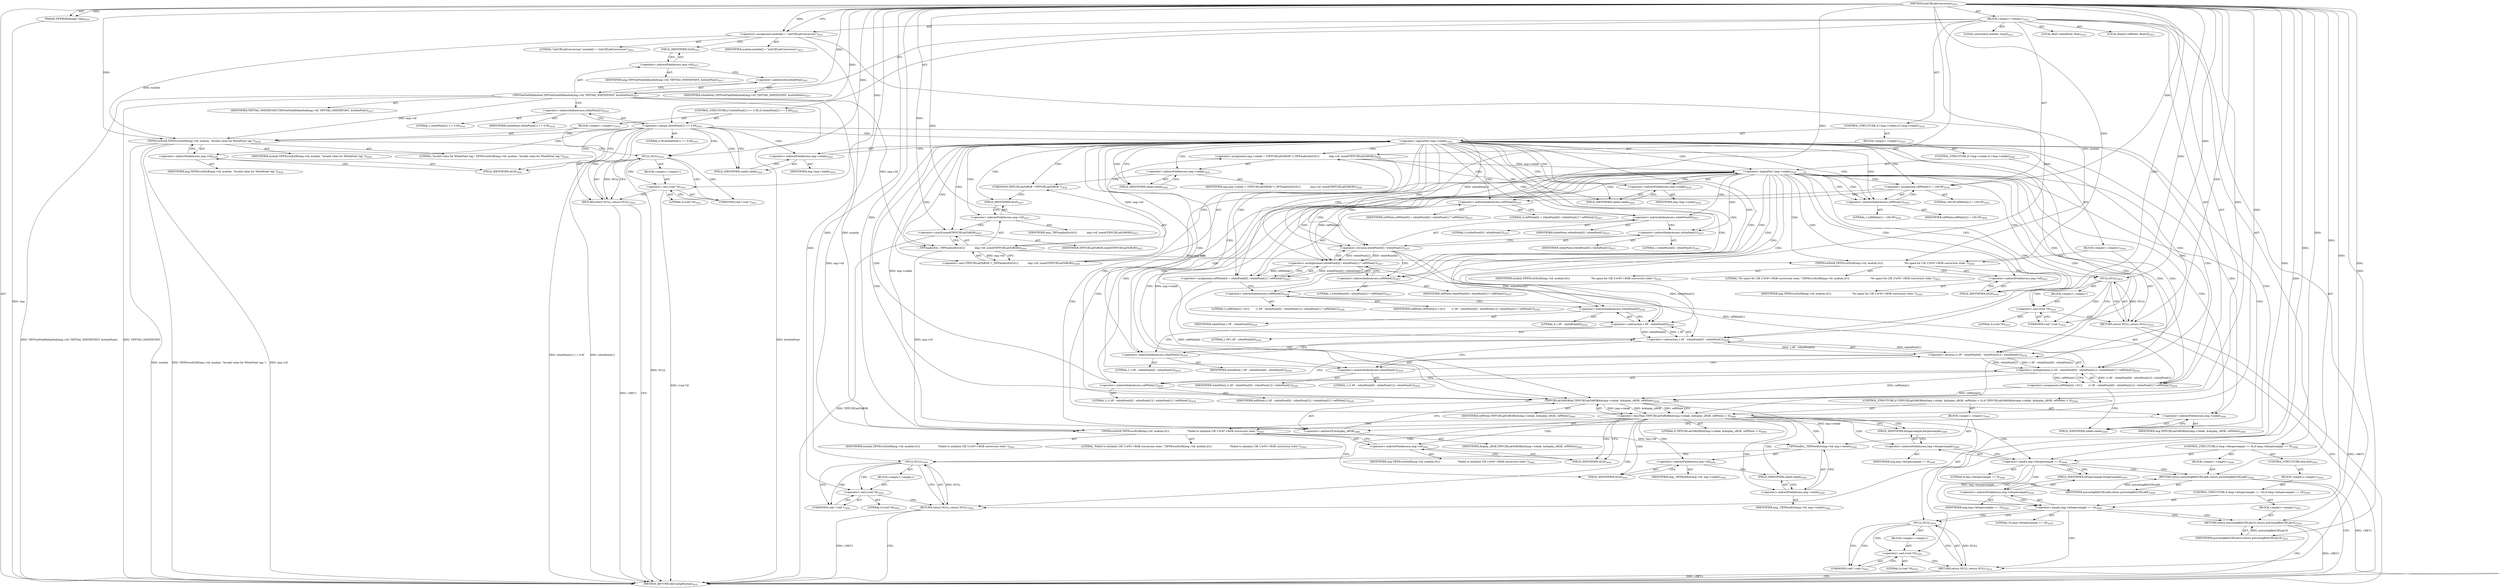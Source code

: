 digraph "initCIELabConversion" {  
"60185" [label = <(METHOD,initCIELabConversion)<SUB>2610</SUB>> ]
"60186" [label = <(PARAM,TIFFRGBAImage *img)<SUB>2610</SUB>> ]
"60187" [label = <(BLOCK,&lt;empty&gt;,&lt;empty&gt;)<SUB>2611</SUB>> ]
"60188" [label = <(LOCAL,constchar[] module: char[])<SUB>2612</SUB>> ]
"60189" [label = <(&lt;operator&gt;.assignment,module[] = &quot;initCIELabConversion&quot;)<SUB>2612</SUB>> ]
"60190" [label = <(IDENTIFIER,module,module[] = &quot;initCIELabConversion&quot;)<SUB>2612</SUB>> ]
"60191" [label = <(LITERAL,&quot;initCIELabConversion&quot;,module[] = &quot;initCIELabConversion&quot;)<SUB>2612</SUB>> ]
"60192" [label = <(LOCAL,float* whitePoint: float)<SUB>2614</SUB>> ]
"60193" [label = <(LOCAL,float[3] refWhite: float[3])<SUB>2615</SUB>> ]
"60194" [label = <(TIFFGetFieldDefaulted,TIFFGetFieldDefaulted(img-&gt;tif, TIFFTAG_WHITEPOINT, &amp;whitePoint))<SUB>2617</SUB>> ]
"60195" [label = <(&lt;operator&gt;.indirectFieldAccess,img-&gt;tif)<SUB>2617</SUB>> ]
"60196" [label = <(IDENTIFIER,img,TIFFGetFieldDefaulted(img-&gt;tif, TIFFTAG_WHITEPOINT, &amp;whitePoint))<SUB>2617</SUB>> ]
"60197" [label = <(FIELD_IDENTIFIER,tif,tif)<SUB>2617</SUB>> ]
"60198" [label = <(IDENTIFIER,TIFFTAG_WHITEPOINT,TIFFGetFieldDefaulted(img-&gt;tif, TIFFTAG_WHITEPOINT, &amp;whitePoint))<SUB>2617</SUB>> ]
"60199" [label = <(&lt;operator&gt;.addressOf,&amp;whitePoint)<SUB>2617</SUB>> ]
"60200" [label = <(IDENTIFIER,whitePoint,TIFFGetFieldDefaulted(img-&gt;tif, TIFFTAG_WHITEPOINT, &amp;whitePoint))<SUB>2617</SUB>> ]
"60201" [label = <(CONTROL_STRUCTURE,if (whitePoint[1] == 0.0f),if (whitePoint[1] == 0.0f))<SUB>2618</SUB>> ]
"60202" [label = <(&lt;operator&gt;.equals,whitePoint[1] == 0.0f)<SUB>2618</SUB>> ]
"60203" [label = <(&lt;operator&gt;.indirectIndexAccess,whitePoint[1])<SUB>2618</SUB>> ]
"60204" [label = <(IDENTIFIER,whitePoint,whitePoint[1] == 0.0f)<SUB>2618</SUB>> ]
"60205" [label = <(LITERAL,1,whitePoint[1] == 0.0f)<SUB>2618</SUB>> ]
"60206" [label = <(LITERAL,0.0f,whitePoint[1] == 0.0f)<SUB>2618</SUB>> ]
"60207" [label = <(BLOCK,&lt;empty&gt;,&lt;empty&gt;)<SUB>2619</SUB>> ]
"60208" [label = <(TIFFErrorExtR,TIFFErrorExtR(img-&gt;tif, module, &quot;Invalid value for WhitePoint tag.&quot;))<SUB>2620</SUB>> ]
"60209" [label = <(&lt;operator&gt;.indirectFieldAccess,img-&gt;tif)<SUB>2620</SUB>> ]
"60210" [label = <(IDENTIFIER,img,TIFFErrorExtR(img-&gt;tif, module, &quot;Invalid value for WhitePoint tag.&quot;))<SUB>2620</SUB>> ]
"60211" [label = <(FIELD_IDENTIFIER,tif,tif)<SUB>2620</SUB>> ]
"60212" [label = <(IDENTIFIER,module,TIFFErrorExtR(img-&gt;tif, module, &quot;Invalid value for WhitePoint tag.&quot;))<SUB>2620</SUB>> ]
"60213" [label = <(LITERAL,&quot;Invalid value for WhitePoint tag.&quot;,TIFFErrorExtR(img-&gt;tif, module, &quot;Invalid value for WhitePoint tag.&quot;))<SUB>2620</SUB>> ]
"60214" [label = <(RETURN,return NULL;,return NULL;)<SUB>2621</SUB>> ]
"60215" [label = <(NULL,NULL)<SUB>2621</SUB>> ]
"60216" [label = <(BLOCK,&lt;empty&gt;,&lt;empty&gt;)> ]
"60217" [label = <(&lt;operator&gt;.cast,(void *)0)<SUB>2621</SUB>> ]
"60218" [label = <(UNKNOWN,void *,void *)<SUB>2621</SUB>> ]
"60219" [label = <(LITERAL,0,(void *)0)<SUB>2621</SUB>> ]
"60220" [label = <(CONTROL_STRUCTURE,if (!img-&gt;cielab),if (!img-&gt;cielab))<SUB>2624</SUB>> ]
"60221" [label = <(&lt;operator&gt;.logicalNot,!img-&gt;cielab)<SUB>2624</SUB>> ]
"60222" [label = <(&lt;operator&gt;.indirectFieldAccess,img-&gt;cielab)<SUB>2624</SUB>> ]
"60223" [label = <(IDENTIFIER,img,!img-&gt;cielab)<SUB>2624</SUB>> ]
"60224" [label = <(FIELD_IDENTIFIER,cielab,cielab)<SUB>2624</SUB>> ]
"60225" [label = <(BLOCK,&lt;empty&gt;,&lt;empty&gt;)<SUB>2625</SUB>> ]
"60226" [label = <(&lt;operator&gt;.assignment,img-&gt;cielab = (TIFFCIELabToRGB *)_TIFFmallocExt(\012            img-&gt;tif, sizeof(TIFFCIELabToRGB)))<SUB>2626</SUB>> ]
"60227" [label = <(&lt;operator&gt;.indirectFieldAccess,img-&gt;cielab)<SUB>2626</SUB>> ]
"60228" [label = <(IDENTIFIER,img,img-&gt;cielab = (TIFFCIELabToRGB *)_TIFFmallocExt(\012            img-&gt;tif, sizeof(TIFFCIELabToRGB)))<SUB>2626</SUB>> ]
"60229" [label = <(FIELD_IDENTIFIER,cielab,cielab)<SUB>2626</SUB>> ]
"60230" [label = <(&lt;operator&gt;.cast,(TIFFCIELabToRGB *)_TIFFmallocExt(\012            img-&gt;tif, sizeof(TIFFCIELabToRGB)))<SUB>2626</SUB>> ]
"60231" [label = <(UNKNOWN,TIFFCIELabToRGB *,TIFFCIELabToRGB *)<SUB>2626</SUB>> ]
"60232" [label = <(_TIFFmallocExt,_TIFFmallocExt(\012            img-&gt;tif, sizeof(TIFFCIELabToRGB)))<SUB>2626</SUB>> ]
"60233" [label = <(&lt;operator&gt;.indirectFieldAccess,img-&gt;tif)<SUB>2627</SUB>> ]
"60234" [label = <(IDENTIFIER,img,_TIFFmallocExt(\012            img-&gt;tif, sizeof(TIFFCIELabToRGB)))<SUB>2627</SUB>> ]
"60235" [label = <(FIELD_IDENTIFIER,tif,tif)<SUB>2627</SUB>> ]
"60236" [label = <(&lt;operator&gt;.sizeOf,sizeof(TIFFCIELabToRGB))<SUB>2627</SUB>> ]
"60237" [label = <(IDENTIFIER,TIFFCIELabToRGB,sizeof(TIFFCIELabToRGB))<SUB>2627</SUB>> ]
"60238" [label = <(CONTROL_STRUCTURE,if (!img-&gt;cielab),if (!img-&gt;cielab))<SUB>2628</SUB>> ]
"60239" [label = <(&lt;operator&gt;.logicalNot,!img-&gt;cielab)<SUB>2628</SUB>> ]
"60240" [label = <(&lt;operator&gt;.indirectFieldAccess,img-&gt;cielab)<SUB>2628</SUB>> ]
"60241" [label = <(IDENTIFIER,img,!img-&gt;cielab)<SUB>2628</SUB>> ]
"60242" [label = <(FIELD_IDENTIFIER,cielab,cielab)<SUB>2628</SUB>> ]
"60243" [label = <(BLOCK,&lt;empty&gt;,&lt;empty&gt;)<SUB>2629</SUB>> ]
"60244" [label = <(TIFFErrorExtR,TIFFErrorExtR(img-&gt;tif, module,\012                          &quot;No space for CIE L*a*b*-&gt;RGB conversion state.&quot;))<SUB>2630</SUB>> ]
"60245" [label = <(&lt;operator&gt;.indirectFieldAccess,img-&gt;tif)<SUB>2630</SUB>> ]
"60246" [label = <(IDENTIFIER,img,TIFFErrorExtR(img-&gt;tif, module,\012                          &quot;No space for CIE L*a*b*-&gt;RGB conversion state.&quot;))<SUB>2630</SUB>> ]
"60247" [label = <(FIELD_IDENTIFIER,tif,tif)<SUB>2630</SUB>> ]
"60248" [label = <(IDENTIFIER,module,TIFFErrorExtR(img-&gt;tif, module,\012                          &quot;No space for CIE L*a*b*-&gt;RGB conversion state.&quot;))<SUB>2630</SUB>> ]
"60249" [label = <(LITERAL,&quot;No space for CIE L*a*b*-&gt;RGB conversion state.&quot;,TIFFErrorExtR(img-&gt;tif, module,\012                          &quot;No space for CIE L*a*b*-&gt;RGB conversion state.&quot;))<SUB>2631</SUB>> ]
"60250" [label = <(RETURN,return NULL;,return NULL;)<SUB>2632</SUB>> ]
"60251" [label = <(NULL,NULL)<SUB>2632</SUB>> ]
"60252" [label = <(BLOCK,&lt;empty&gt;,&lt;empty&gt;)> ]
"60253" [label = <(&lt;operator&gt;.cast,(void *)0)<SUB>2632</SUB>> ]
"60254" [label = <(UNKNOWN,void *,void *)<SUB>2632</SUB>> ]
"60255" [label = <(LITERAL,0,(void *)0)<SUB>2632</SUB>> ]
"60256" [label = <(&lt;operator&gt;.assignment,refWhite[1] = 100.0F)<SUB>2636</SUB>> ]
"60257" [label = <(&lt;operator&gt;.indirectIndexAccess,refWhite[1])<SUB>2636</SUB>> ]
"60258" [label = <(IDENTIFIER,refWhite,refWhite[1] = 100.0F)<SUB>2636</SUB>> ]
"60259" [label = <(LITERAL,1,refWhite[1] = 100.0F)<SUB>2636</SUB>> ]
"60260" [label = <(LITERAL,100.0F,refWhite[1] = 100.0F)<SUB>2636</SUB>> ]
"60261" [label = <(&lt;operator&gt;.assignment,refWhite[0] = whitePoint[0] / whitePoint[1] * refWhite[1])<SUB>2637</SUB>> ]
"60262" [label = <(&lt;operator&gt;.indirectIndexAccess,refWhite[0])<SUB>2637</SUB>> ]
"60263" [label = <(IDENTIFIER,refWhite,refWhite[0] = whitePoint[0] / whitePoint[1] * refWhite[1])<SUB>2637</SUB>> ]
"60264" [label = <(LITERAL,0,refWhite[0] = whitePoint[0] / whitePoint[1] * refWhite[1])<SUB>2637</SUB>> ]
"60265" [label = <(&lt;operator&gt;.multiplication,whitePoint[0] / whitePoint[1] * refWhite[1])<SUB>2637</SUB>> ]
"60266" [label = <(&lt;operator&gt;.division,whitePoint[0] / whitePoint[1])<SUB>2637</SUB>> ]
"60267" [label = <(&lt;operator&gt;.indirectIndexAccess,whitePoint[0])<SUB>2637</SUB>> ]
"60268" [label = <(IDENTIFIER,whitePoint,whitePoint[0] / whitePoint[1])<SUB>2637</SUB>> ]
"60269" [label = <(LITERAL,0,whitePoint[0] / whitePoint[1])<SUB>2637</SUB>> ]
"60270" [label = <(&lt;operator&gt;.indirectIndexAccess,whitePoint[1])<SUB>2637</SUB>> ]
"60271" [label = <(IDENTIFIER,whitePoint,whitePoint[0] / whitePoint[1])<SUB>2637</SUB>> ]
"60272" [label = <(LITERAL,1,whitePoint[0] / whitePoint[1])<SUB>2637</SUB>> ]
"60273" [label = <(&lt;operator&gt;.indirectIndexAccess,refWhite[1])<SUB>2637</SUB>> ]
"60274" [label = <(IDENTIFIER,refWhite,whitePoint[0] / whitePoint[1] * refWhite[1])<SUB>2637</SUB>> ]
"60275" [label = <(LITERAL,1,whitePoint[0] / whitePoint[1] * refWhite[1])<SUB>2637</SUB>> ]
"60276" [label = <(&lt;operator&gt;.assignment,refWhite[2] =\012        (1.0F - whitePoint[0] - whitePoint[1]) / whitePoint[1] * refWhite[1])<SUB>2638</SUB>> ]
"60277" [label = <(&lt;operator&gt;.indirectIndexAccess,refWhite[2])<SUB>2638</SUB>> ]
"60278" [label = <(IDENTIFIER,refWhite,refWhite[2] =\012        (1.0F - whitePoint[0] - whitePoint[1]) / whitePoint[1] * refWhite[1])<SUB>2638</SUB>> ]
"60279" [label = <(LITERAL,2,refWhite[2] =\012        (1.0F - whitePoint[0] - whitePoint[1]) / whitePoint[1] * refWhite[1])<SUB>2638</SUB>> ]
"60280" [label = <(&lt;operator&gt;.multiplication,(1.0F - whitePoint[0] - whitePoint[1]) / whitePoint[1] * refWhite[1])<SUB>2639</SUB>> ]
"60281" [label = <(&lt;operator&gt;.division,(1.0F - whitePoint[0] - whitePoint[1]) / whitePoint[1])<SUB>2639</SUB>> ]
"60282" [label = <(&lt;operator&gt;.subtraction,1.0F - whitePoint[0] - whitePoint[1])<SUB>2639</SUB>> ]
"60283" [label = <(&lt;operator&gt;.subtraction,1.0F - whitePoint[0])<SUB>2639</SUB>> ]
"60284" [label = <(LITERAL,1.0F,1.0F - whitePoint[0])<SUB>2639</SUB>> ]
"60285" [label = <(&lt;operator&gt;.indirectIndexAccess,whitePoint[0])<SUB>2639</SUB>> ]
"60286" [label = <(IDENTIFIER,whitePoint,1.0F - whitePoint[0])<SUB>2639</SUB>> ]
"60287" [label = <(LITERAL,0,1.0F - whitePoint[0])<SUB>2639</SUB>> ]
"60288" [label = <(&lt;operator&gt;.indirectIndexAccess,whitePoint[1])<SUB>2639</SUB>> ]
"60289" [label = <(IDENTIFIER,whitePoint,1.0F - whitePoint[0] - whitePoint[1])<SUB>2639</SUB>> ]
"60290" [label = <(LITERAL,1,1.0F - whitePoint[0] - whitePoint[1])<SUB>2639</SUB>> ]
"60291" [label = <(&lt;operator&gt;.indirectIndexAccess,whitePoint[1])<SUB>2639</SUB>> ]
"60292" [label = <(IDENTIFIER,whitePoint,(1.0F - whitePoint[0] - whitePoint[1]) / whitePoint[1])<SUB>2639</SUB>> ]
"60293" [label = <(LITERAL,1,(1.0F - whitePoint[0] - whitePoint[1]) / whitePoint[1])<SUB>2639</SUB>> ]
"60294" [label = <(&lt;operator&gt;.indirectIndexAccess,refWhite[1])<SUB>2639</SUB>> ]
"60295" [label = <(IDENTIFIER,refWhite,(1.0F - whitePoint[0] - whitePoint[1]) / whitePoint[1] * refWhite[1])<SUB>2639</SUB>> ]
"60296" [label = <(LITERAL,1,(1.0F - whitePoint[0] - whitePoint[1]) / whitePoint[1] * refWhite[1])<SUB>2639</SUB>> ]
"60297" [label = <(CONTROL_STRUCTURE,if (TIFFCIELabToRGBInit(img-&gt;cielab, &amp;display_sRGB, refWhite) &lt; 0),if (TIFFCIELabToRGBInit(img-&gt;cielab, &amp;display_sRGB, refWhite) &lt; 0))<SUB>2640</SUB>> ]
"60298" [label = <(&lt;operator&gt;.lessThan,TIFFCIELabToRGBInit(img-&gt;cielab, &amp;display_sRGB, refWhite) &lt; 0)<SUB>2640</SUB>> ]
"60299" [label = <(TIFFCIELabToRGBInit,TIFFCIELabToRGBInit(img-&gt;cielab, &amp;display_sRGB, refWhite))<SUB>2640</SUB>> ]
"60300" [label = <(&lt;operator&gt;.indirectFieldAccess,img-&gt;cielab)<SUB>2640</SUB>> ]
"60301" [label = <(IDENTIFIER,img,TIFFCIELabToRGBInit(img-&gt;cielab, &amp;display_sRGB, refWhite))<SUB>2640</SUB>> ]
"60302" [label = <(FIELD_IDENTIFIER,cielab,cielab)<SUB>2640</SUB>> ]
"60303" [label = <(&lt;operator&gt;.addressOf,&amp;display_sRGB)<SUB>2640</SUB>> ]
"60304" [label = <(IDENTIFIER,display_sRGB,TIFFCIELabToRGBInit(img-&gt;cielab, &amp;display_sRGB, refWhite))<SUB>2640</SUB>> ]
"60305" [label = <(IDENTIFIER,refWhite,TIFFCIELabToRGBInit(img-&gt;cielab, &amp;display_sRGB, refWhite))<SUB>2640</SUB>> ]
"60306" [label = <(LITERAL,0,TIFFCIELabToRGBInit(img-&gt;cielab, &amp;display_sRGB, refWhite) &lt; 0)<SUB>2640</SUB>> ]
"60307" [label = <(BLOCK,&lt;empty&gt;,&lt;empty&gt;)<SUB>2641</SUB>> ]
"60308" [label = <(TIFFErrorExtR,TIFFErrorExtR(img-&gt;tif, module,\012                      &quot;Failed to initialize CIE L*a*b*-&gt;RGB conversion state.&quot;))<SUB>2642</SUB>> ]
"60309" [label = <(&lt;operator&gt;.indirectFieldAccess,img-&gt;tif)<SUB>2642</SUB>> ]
"60310" [label = <(IDENTIFIER,img,TIFFErrorExtR(img-&gt;tif, module,\012                      &quot;Failed to initialize CIE L*a*b*-&gt;RGB conversion state.&quot;))<SUB>2642</SUB>> ]
"60311" [label = <(FIELD_IDENTIFIER,tif,tif)<SUB>2642</SUB>> ]
"60312" [label = <(IDENTIFIER,module,TIFFErrorExtR(img-&gt;tif, module,\012                      &quot;Failed to initialize CIE L*a*b*-&gt;RGB conversion state.&quot;))<SUB>2642</SUB>> ]
"60313" [label = <(LITERAL,&quot;Failed to initialize CIE L*a*b*-&gt;RGB conversion state.&quot;,TIFFErrorExtR(img-&gt;tif, module,\012                      &quot;Failed to initialize CIE L*a*b*-&gt;RGB conversion state.&quot;))<SUB>2643</SUB>> ]
"60314" [label = <(_TIFFfreeExt,_TIFFfreeExt(img-&gt;tif, img-&gt;cielab))<SUB>2644</SUB>> ]
"60315" [label = <(&lt;operator&gt;.indirectFieldAccess,img-&gt;tif)<SUB>2644</SUB>> ]
"60316" [label = <(IDENTIFIER,img,_TIFFfreeExt(img-&gt;tif, img-&gt;cielab))<SUB>2644</SUB>> ]
"60317" [label = <(FIELD_IDENTIFIER,tif,tif)<SUB>2644</SUB>> ]
"60318" [label = <(&lt;operator&gt;.indirectFieldAccess,img-&gt;cielab)<SUB>2644</SUB>> ]
"60319" [label = <(IDENTIFIER,img,_TIFFfreeExt(img-&gt;tif, img-&gt;cielab))<SUB>2644</SUB>> ]
"60320" [label = <(FIELD_IDENTIFIER,cielab,cielab)<SUB>2644</SUB>> ]
"60321" [label = <(RETURN,return NULL;,return NULL;)<SUB>2645</SUB>> ]
"60322" [label = <(NULL,NULL)<SUB>2645</SUB>> ]
"60323" [label = <(BLOCK,&lt;empty&gt;,&lt;empty&gt;)> ]
"60324" [label = <(&lt;operator&gt;.cast,(void *)0)<SUB>2645</SUB>> ]
"60325" [label = <(UNKNOWN,void *,void *)<SUB>2645</SUB>> ]
"60326" [label = <(LITERAL,0,(void *)0)<SUB>2645</SUB>> ]
"60327" [label = <(CONTROL_STRUCTURE,if (img-&gt;bitspersample == 8),if (img-&gt;bitspersample == 8))<SUB>2648</SUB>> ]
"60328" [label = <(&lt;operator&gt;.equals,img-&gt;bitspersample == 8)<SUB>2648</SUB>> ]
"60329" [label = <(&lt;operator&gt;.indirectFieldAccess,img-&gt;bitspersample)<SUB>2648</SUB>> ]
"60330" [label = <(IDENTIFIER,img,img-&gt;bitspersample == 8)<SUB>2648</SUB>> ]
"60331" [label = <(FIELD_IDENTIFIER,bitspersample,bitspersample)<SUB>2648</SUB>> ]
"60332" [label = <(LITERAL,8,img-&gt;bitspersample == 8)<SUB>2648</SUB>> ]
"60333" [label = <(BLOCK,&lt;empty&gt;,&lt;empty&gt;)<SUB>2649</SUB>> ]
"60334" [label = <(RETURN,return putcontig8bitCIELab8;,return putcontig8bitCIELab8;)<SUB>2649</SUB>> ]
"60335" [label = <(IDENTIFIER,putcontig8bitCIELab8,return putcontig8bitCIELab8;)<SUB>2649</SUB>> ]
"60336" [label = <(CONTROL_STRUCTURE,else,else)<SUB>2650</SUB>> ]
"60337" [label = <(BLOCK,&lt;empty&gt;,&lt;empty&gt;)<SUB>2650</SUB>> ]
"60338" [label = <(CONTROL_STRUCTURE,if (img-&gt;bitspersample == 16),if (img-&gt;bitspersample == 16))<SUB>2650</SUB>> ]
"60339" [label = <(&lt;operator&gt;.equals,img-&gt;bitspersample == 16)<SUB>2650</SUB>> ]
"60340" [label = <(&lt;operator&gt;.indirectFieldAccess,img-&gt;bitspersample)<SUB>2650</SUB>> ]
"60341" [label = <(IDENTIFIER,img,img-&gt;bitspersample == 16)<SUB>2650</SUB>> ]
"60342" [label = <(FIELD_IDENTIFIER,bitspersample,bitspersample)<SUB>2650</SUB>> ]
"60343" [label = <(LITERAL,16,img-&gt;bitspersample == 16)<SUB>2650</SUB>> ]
"60344" [label = <(BLOCK,&lt;empty&gt;,&lt;empty&gt;)<SUB>2651</SUB>> ]
"60345" [label = <(RETURN,return putcontig8bitCIELab16;,return putcontig8bitCIELab16;)<SUB>2651</SUB>> ]
"60346" [label = <(IDENTIFIER,putcontig8bitCIELab16,return putcontig8bitCIELab16;)<SUB>2651</SUB>> ]
"60347" [label = <(RETURN,return NULL;,return NULL;)<SUB>2652</SUB>> ]
"60348" [label = <(NULL,NULL)<SUB>2652</SUB>> ]
"60349" [label = <(BLOCK,&lt;empty&gt;,&lt;empty&gt;)> ]
"60350" [label = <(&lt;operator&gt;.cast,(void *)0)<SUB>2652</SUB>> ]
"60351" [label = <(UNKNOWN,void *,void *)<SUB>2652</SUB>> ]
"60352" [label = <(LITERAL,0,(void *)0)<SUB>2652</SUB>> ]
"60353" [label = <(METHOD_RETURN,tileContigRoutine)<SUB>2610</SUB>> ]
  "60185" -> "60186"  [ label = "AST: "] 
  "60185" -> "60187"  [ label = "AST: "] 
  "60185" -> "60353"  [ label = "AST: "] 
  "60187" -> "60188"  [ label = "AST: "] 
  "60187" -> "60189"  [ label = "AST: "] 
  "60187" -> "60192"  [ label = "AST: "] 
  "60187" -> "60193"  [ label = "AST: "] 
  "60187" -> "60194"  [ label = "AST: "] 
  "60187" -> "60201"  [ label = "AST: "] 
  "60187" -> "60220"  [ label = "AST: "] 
  "60187" -> "60256"  [ label = "AST: "] 
  "60187" -> "60261"  [ label = "AST: "] 
  "60187" -> "60276"  [ label = "AST: "] 
  "60187" -> "60297"  [ label = "AST: "] 
  "60187" -> "60327"  [ label = "AST: "] 
  "60187" -> "60347"  [ label = "AST: "] 
  "60189" -> "60190"  [ label = "AST: "] 
  "60189" -> "60191"  [ label = "AST: "] 
  "60194" -> "60195"  [ label = "AST: "] 
  "60194" -> "60198"  [ label = "AST: "] 
  "60194" -> "60199"  [ label = "AST: "] 
  "60195" -> "60196"  [ label = "AST: "] 
  "60195" -> "60197"  [ label = "AST: "] 
  "60199" -> "60200"  [ label = "AST: "] 
  "60201" -> "60202"  [ label = "AST: "] 
  "60201" -> "60207"  [ label = "AST: "] 
  "60202" -> "60203"  [ label = "AST: "] 
  "60202" -> "60206"  [ label = "AST: "] 
  "60203" -> "60204"  [ label = "AST: "] 
  "60203" -> "60205"  [ label = "AST: "] 
  "60207" -> "60208"  [ label = "AST: "] 
  "60207" -> "60214"  [ label = "AST: "] 
  "60208" -> "60209"  [ label = "AST: "] 
  "60208" -> "60212"  [ label = "AST: "] 
  "60208" -> "60213"  [ label = "AST: "] 
  "60209" -> "60210"  [ label = "AST: "] 
  "60209" -> "60211"  [ label = "AST: "] 
  "60214" -> "60215"  [ label = "AST: "] 
  "60215" -> "60216"  [ label = "AST: "] 
  "60216" -> "60217"  [ label = "AST: "] 
  "60217" -> "60218"  [ label = "AST: "] 
  "60217" -> "60219"  [ label = "AST: "] 
  "60220" -> "60221"  [ label = "AST: "] 
  "60220" -> "60225"  [ label = "AST: "] 
  "60221" -> "60222"  [ label = "AST: "] 
  "60222" -> "60223"  [ label = "AST: "] 
  "60222" -> "60224"  [ label = "AST: "] 
  "60225" -> "60226"  [ label = "AST: "] 
  "60225" -> "60238"  [ label = "AST: "] 
  "60226" -> "60227"  [ label = "AST: "] 
  "60226" -> "60230"  [ label = "AST: "] 
  "60227" -> "60228"  [ label = "AST: "] 
  "60227" -> "60229"  [ label = "AST: "] 
  "60230" -> "60231"  [ label = "AST: "] 
  "60230" -> "60232"  [ label = "AST: "] 
  "60232" -> "60233"  [ label = "AST: "] 
  "60232" -> "60236"  [ label = "AST: "] 
  "60233" -> "60234"  [ label = "AST: "] 
  "60233" -> "60235"  [ label = "AST: "] 
  "60236" -> "60237"  [ label = "AST: "] 
  "60238" -> "60239"  [ label = "AST: "] 
  "60238" -> "60243"  [ label = "AST: "] 
  "60239" -> "60240"  [ label = "AST: "] 
  "60240" -> "60241"  [ label = "AST: "] 
  "60240" -> "60242"  [ label = "AST: "] 
  "60243" -> "60244"  [ label = "AST: "] 
  "60243" -> "60250"  [ label = "AST: "] 
  "60244" -> "60245"  [ label = "AST: "] 
  "60244" -> "60248"  [ label = "AST: "] 
  "60244" -> "60249"  [ label = "AST: "] 
  "60245" -> "60246"  [ label = "AST: "] 
  "60245" -> "60247"  [ label = "AST: "] 
  "60250" -> "60251"  [ label = "AST: "] 
  "60251" -> "60252"  [ label = "AST: "] 
  "60252" -> "60253"  [ label = "AST: "] 
  "60253" -> "60254"  [ label = "AST: "] 
  "60253" -> "60255"  [ label = "AST: "] 
  "60256" -> "60257"  [ label = "AST: "] 
  "60256" -> "60260"  [ label = "AST: "] 
  "60257" -> "60258"  [ label = "AST: "] 
  "60257" -> "60259"  [ label = "AST: "] 
  "60261" -> "60262"  [ label = "AST: "] 
  "60261" -> "60265"  [ label = "AST: "] 
  "60262" -> "60263"  [ label = "AST: "] 
  "60262" -> "60264"  [ label = "AST: "] 
  "60265" -> "60266"  [ label = "AST: "] 
  "60265" -> "60273"  [ label = "AST: "] 
  "60266" -> "60267"  [ label = "AST: "] 
  "60266" -> "60270"  [ label = "AST: "] 
  "60267" -> "60268"  [ label = "AST: "] 
  "60267" -> "60269"  [ label = "AST: "] 
  "60270" -> "60271"  [ label = "AST: "] 
  "60270" -> "60272"  [ label = "AST: "] 
  "60273" -> "60274"  [ label = "AST: "] 
  "60273" -> "60275"  [ label = "AST: "] 
  "60276" -> "60277"  [ label = "AST: "] 
  "60276" -> "60280"  [ label = "AST: "] 
  "60277" -> "60278"  [ label = "AST: "] 
  "60277" -> "60279"  [ label = "AST: "] 
  "60280" -> "60281"  [ label = "AST: "] 
  "60280" -> "60294"  [ label = "AST: "] 
  "60281" -> "60282"  [ label = "AST: "] 
  "60281" -> "60291"  [ label = "AST: "] 
  "60282" -> "60283"  [ label = "AST: "] 
  "60282" -> "60288"  [ label = "AST: "] 
  "60283" -> "60284"  [ label = "AST: "] 
  "60283" -> "60285"  [ label = "AST: "] 
  "60285" -> "60286"  [ label = "AST: "] 
  "60285" -> "60287"  [ label = "AST: "] 
  "60288" -> "60289"  [ label = "AST: "] 
  "60288" -> "60290"  [ label = "AST: "] 
  "60291" -> "60292"  [ label = "AST: "] 
  "60291" -> "60293"  [ label = "AST: "] 
  "60294" -> "60295"  [ label = "AST: "] 
  "60294" -> "60296"  [ label = "AST: "] 
  "60297" -> "60298"  [ label = "AST: "] 
  "60297" -> "60307"  [ label = "AST: "] 
  "60298" -> "60299"  [ label = "AST: "] 
  "60298" -> "60306"  [ label = "AST: "] 
  "60299" -> "60300"  [ label = "AST: "] 
  "60299" -> "60303"  [ label = "AST: "] 
  "60299" -> "60305"  [ label = "AST: "] 
  "60300" -> "60301"  [ label = "AST: "] 
  "60300" -> "60302"  [ label = "AST: "] 
  "60303" -> "60304"  [ label = "AST: "] 
  "60307" -> "60308"  [ label = "AST: "] 
  "60307" -> "60314"  [ label = "AST: "] 
  "60307" -> "60321"  [ label = "AST: "] 
  "60308" -> "60309"  [ label = "AST: "] 
  "60308" -> "60312"  [ label = "AST: "] 
  "60308" -> "60313"  [ label = "AST: "] 
  "60309" -> "60310"  [ label = "AST: "] 
  "60309" -> "60311"  [ label = "AST: "] 
  "60314" -> "60315"  [ label = "AST: "] 
  "60314" -> "60318"  [ label = "AST: "] 
  "60315" -> "60316"  [ label = "AST: "] 
  "60315" -> "60317"  [ label = "AST: "] 
  "60318" -> "60319"  [ label = "AST: "] 
  "60318" -> "60320"  [ label = "AST: "] 
  "60321" -> "60322"  [ label = "AST: "] 
  "60322" -> "60323"  [ label = "AST: "] 
  "60323" -> "60324"  [ label = "AST: "] 
  "60324" -> "60325"  [ label = "AST: "] 
  "60324" -> "60326"  [ label = "AST: "] 
  "60327" -> "60328"  [ label = "AST: "] 
  "60327" -> "60333"  [ label = "AST: "] 
  "60327" -> "60336"  [ label = "AST: "] 
  "60328" -> "60329"  [ label = "AST: "] 
  "60328" -> "60332"  [ label = "AST: "] 
  "60329" -> "60330"  [ label = "AST: "] 
  "60329" -> "60331"  [ label = "AST: "] 
  "60333" -> "60334"  [ label = "AST: "] 
  "60334" -> "60335"  [ label = "AST: "] 
  "60336" -> "60337"  [ label = "AST: "] 
  "60337" -> "60338"  [ label = "AST: "] 
  "60338" -> "60339"  [ label = "AST: "] 
  "60338" -> "60344"  [ label = "AST: "] 
  "60339" -> "60340"  [ label = "AST: "] 
  "60339" -> "60343"  [ label = "AST: "] 
  "60340" -> "60341"  [ label = "AST: "] 
  "60340" -> "60342"  [ label = "AST: "] 
  "60344" -> "60345"  [ label = "AST: "] 
  "60345" -> "60346"  [ label = "AST: "] 
  "60347" -> "60348"  [ label = "AST: "] 
  "60348" -> "60349"  [ label = "AST: "] 
  "60349" -> "60350"  [ label = "AST: "] 
  "60350" -> "60351"  [ label = "AST: "] 
  "60350" -> "60352"  [ label = "AST: "] 
  "60189" -> "60197"  [ label = "CFG: "] 
  "60194" -> "60203"  [ label = "CFG: "] 
  "60256" -> "60262"  [ label = "CFG: "] 
  "60261" -> "60277"  [ label = "CFG: "] 
  "60276" -> "60302"  [ label = "CFG: "] 
  "60347" -> "60353"  [ label = "CFG: "] 
  "60195" -> "60199"  [ label = "CFG: "] 
  "60199" -> "60194"  [ label = "CFG: "] 
  "60202" -> "60211"  [ label = "CFG: "] 
  "60202" -> "60224"  [ label = "CFG: "] 
  "60221" -> "60229"  [ label = "CFG: "] 
  "60221" -> "60257"  [ label = "CFG: "] 
  "60257" -> "60256"  [ label = "CFG: "] 
  "60262" -> "60267"  [ label = "CFG: "] 
  "60265" -> "60261"  [ label = "CFG: "] 
  "60277" -> "60285"  [ label = "CFG: "] 
  "60280" -> "60276"  [ label = "CFG: "] 
  "60298" -> "60311"  [ label = "CFG: "] 
  "60298" -> "60331"  [ label = "CFG: "] 
  "60328" -> "60334"  [ label = "CFG: "] 
  "60328" -> "60342"  [ label = "CFG: "] 
  "60348" -> "60351"  [ label = "CFG: "] 
  "60348" -> "60347"  [ label = "CFG: "] 
  "60197" -> "60195"  [ label = "CFG: "] 
  "60203" -> "60202"  [ label = "CFG: "] 
  "60208" -> "60215"  [ label = "CFG: "] 
  "60214" -> "60353"  [ label = "CFG: "] 
  "60222" -> "60221"  [ label = "CFG: "] 
  "60226" -> "60242"  [ label = "CFG: "] 
  "60266" -> "60273"  [ label = "CFG: "] 
  "60273" -> "60265"  [ label = "CFG: "] 
  "60281" -> "60294"  [ label = "CFG: "] 
  "60294" -> "60280"  [ label = "CFG: "] 
  "60299" -> "60298"  [ label = "CFG: "] 
  "60308" -> "60317"  [ label = "CFG: "] 
  "60314" -> "60322"  [ label = "CFG: "] 
  "60321" -> "60353"  [ label = "CFG: "] 
  "60329" -> "60328"  [ label = "CFG: "] 
  "60334" -> "60353"  [ label = "CFG: "] 
  "60209" -> "60208"  [ label = "CFG: "] 
  "60215" -> "60218"  [ label = "CFG: "] 
  "60215" -> "60214"  [ label = "CFG: "] 
  "60224" -> "60222"  [ label = "CFG: "] 
  "60227" -> "60231"  [ label = "CFG: "] 
  "60230" -> "60226"  [ label = "CFG: "] 
  "60239" -> "60247"  [ label = "CFG: "] 
  "60239" -> "60257"  [ label = "CFG: "] 
  "60267" -> "60270"  [ label = "CFG: "] 
  "60270" -> "60266"  [ label = "CFG: "] 
  "60282" -> "60291"  [ label = "CFG: "] 
  "60291" -> "60281"  [ label = "CFG: "] 
  "60300" -> "60303"  [ label = "CFG: "] 
  "60303" -> "60299"  [ label = "CFG: "] 
  "60309" -> "60308"  [ label = "CFG: "] 
  "60315" -> "60320"  [ label = "CFG: "] 
  "60318" -> "60314"  [ label = "CFG: "] 
  "60322" -> "60325"  [ label = "CFG: "] 
  "60322" -> "60321"  [ label = "CFG: "] 
  "60331" -> "60329"  [ label = "CFG: "] 
  "60350" -> "60347"  [ label = "CFG: "] 
  "60211" -> "60209"  [ label = "CFG: "] 
  "60229" -> "60227"  [ label = "CFG: "] 
  "60231" -> "60235"  [ label = "CFG: "] 
  "60232" -> "60230"  [ label = "CFG: "] 
  "60240" -> "60239"  [ label = "CFG: "] 
  "60244" -> "60251"  [ label = "CFG: "] 
  "60250" -> "60353"  [ label = "CFG: "] 
  "60283" -> "60288"  [ label = "CFG: "] 
  "60288" -> "60282"  [ label = "CFG: "] 
  "60302" -> "60300"  [ label = "CFG: "] 
  "60311" -> "60309"  [ label = "CFG: "] 
  "60317" -> "60315"  [ label = "CFG: "] 
  "60320" -> "60318"  [ label = "CFG: "] 
  "60339" -> "60348"  [ label = "CFG: "] 
  "60339" -> "60345"  [ label = "CFG: "] 
  "60351" -> "60350"  [ label = "CFG: "] 
  "60217" -> "60214"  [ label = "CFG: "] 
  "60233" -> "60236"  [ label = "CFG: "] 
  "60236" -> "60232"  [ label = "CFG: "] 
  "60242" -> "60240"  [ label = "CFG: "] 
  "60245" -> "60244"  [ label = "CFG: "] 
  "60251" -> "60254"  [ label = "CFG: "] 
  "60251" -> "60250"  [ label = "CFG: "] 
  "60285" -> "60283"  [ label = "CFG: "] 
  "60324" -> "60321"  [ label = "CFG: "] 
  "60340" -> "60339"  [ label = "CFG: "] 
  "60345" -> "60353"  [ label = "CFG: "] 
  "60218" -> "60217"  [ label = "CFG: "] 
  "60235" -> "60233"  [ label = "CFG: "] 
  "60247" -> "60245"  [ label = "CFG: "] 
  "60325" -> "60324"  [ label = "CFG: "] 
  "60342" -> "60340"  [ label = "CFG: "] 
  "60253" -> "60250"  [ label = "CFG: "] 
  "60254" -> "60253"  [ label = "CFG: "] 
  "60185" -> "60189"  [ label = "CFG: "] 
  "60250" -> "60353"  [ label = "DDG: &lt;RET&gt;"] 
  "60334" -> "60353"  [ label = "DDG: &lt;RET&gt;"] 
  "60345" -> "60353"  [ label = "DDG: &lt;RET&gt;"] 
  "60321" -> "60353"  [ label = "DDG: &lt;RET&gt;"] 
  "60214" -> "60353"  [ label = "DDG: &lt;RET&gt;"] 
  "60347" -> "60353"  [ label = "DDG: &lt;RET&gt;"] 
  "60186" -> "60353"  [ label = "DDG: img"] 
  "60194" -> "60353"  [ label = "DDG: &amp;whitePoint"] 
  "60194" -> "60353"  [ label = "DDG: TIFFGetFieldDefaulted(img-&gt;tif, TIFFTAG_WHITEPOINT, &amp;whitePoint)"] 
  "60202" -> "60353"  [ label = "DDG: whitePoint[1]"] 
  "60202" -> "60353"  [ label = "DDG: whitePoint[1] == 0.0f"] 
  "60208" -> "60353"  [ label = "DDG: img-&gt;tif"] 
  "60208" -> "60353"  [ label = "DDG: module"] 
  "60208" -> "60353"  [ label = "DDG: TIFFErrorExtR(img-&gt;tif, module, &quot;Invalid value for WhitePoint tag.&quot;)"] 
  "60215" -> "60353"  [ label = "DDG: NULL"] 
  "60217" -> "60353"  [ label = "DDG: (void *)0"] 
  "60236" -> "60353"  [ label = "DDG: TIFFCIELabToRGB"] 
  "60194" -> "60353"  [ label = "DDG: TIFFTAG_WHITEPOINT"] 
  "60185" -> "60186"  [ label = "DDG: "] 
  "60185" -> "60189"  [ label = "DDG: "] 
  "60185" -> "60256"  [ label = "DDG: "] 
  "60265" -> "60261"  [ label = "DDG: whitePoint[0] / whitePoint[1]"] 
  "60265" -> "60261"  [ label = "DDG: refWhite[1]"] 
  "60280" -> "60276"  [ label = "DDG: (1.0F - whitePoint[0] - whitePoint[1]) / whitePoint[1]"] 
  "60280" -> "60276"  [ label = "DDG: refWhite[1]"] 
  "60348" -> "60347"  [ label = "DDG: NULL"] 
  "60185" -> "60194"  [ label = "DDG: "] 
  "60185" -> "60348"  [ label = "DDG: "] 
  "60185" -> "60202"  [ label = "DDG: "] 
  "60215" -> "60214"  [ label = "DDG: NULL"] 
  "60232" -> "60226"  [ label = "DDG: img-&gt;tif"] 
  "60266" -> "60265"  [ label = "DDG: whitePoint[0]"] 
  "60266" -> "60265"  [ label = "DDG: whitePoint[1]"] 
  "60256" -> "60265"  [ label = "DDG: refWhite[1]"] 
  "60281" -> "60280"  [ label = "DDG: 1.0F - whitePoint[0] - whitePoint[1]"] 
  "60281" -> "60280"  [ label = "DDG: whitePoint[1]"] 
  "60265" -> "60280"  [ label = "DDG: refWhite[1]"] 
  "60299" -> "60298"  [ label = "DDG: img-&gt;cielab"] 
  "60299" -> "60298"  [ label = "DDG: &amp;display_sRGB"] 
  "60299" -> "60298"  [ label = "DDG: refWhite"] 
  "60185" -> "60298"  [ label = "DDG: "] 
  "60322" -> "60321"  [ label = "DDG: NULL"] 
  "60185" -> "60328"  [ label = "DDG: "] 
  "60335" -> "60334"  [ label = "DDG: putcontig8bitCIELab8"] 
  "60185" -> "60334"  [ label = "DDG: "] 
  "60194" -> "60208"  [ label = "DDG: img-&gt;tif"] 
  "60189" -> "60208"  [ label = "DDG: module"] 
  "60185" -> "60208"  [ label = "DDG: "] 
  "60185" -> "60215"  [ label = "DDG: "] 
  "60185" -> "60266"  [ label = "DDG: "] 
  "60202" -> "60266"  [ label = "DDG: whitePoint[1]"] 
  "60282" -> "60281"  [ label = "DDG: 1.0F - whitePoint[0]"] 
  "60282" -> "60281"  [ label = "DDG: whitePoint[1]"] 
  "60185" -> "60281"  [ label = "DDG: "] 
  "60221" -> "60299"  [ label = "DDG: img-&gt;cielab"] 
  "60239" -> "60299"  [ label = "DDG: img-&gt;cielab"] 
  "60185" -> "60299"  [ label = "DDG: "] 
  "60261" -> "60299"  [ label = "DDG: refWhite[0]"] 
  "60276" -> "60299"  [ label = "DDG: refWhite[2]"] 
  "60280" -> "60299"  [ label = "DDG: refWhite[1]"] 
  "60194" -> "60308"  [ label = "DDG: img-&gt;tif"] 
  "60232" -> "60308"  [ label = "DDG: img-&gt;tif"] 
  "60189" -> "60308"  [ label = "DDG: module"] 
  "60185" -> "60308"  [ label = "DDG: "] 
  "60308" -> "60314"  [ label = "DDG: img-&gt;tif"] 
  "60299" -> "60314"  [ label = "DDG: img-&gt;cielab"] 
  "60185" -> "60322"  [ label = "DDG: "] 
  "60185" -> "60335"  [ label = "DDG: "] 
  "60185" -> "60350"  [ label = "DDG: "] 
  "60232" -> "60230"  [ label = "DDG: img-&gt;tif"] 
  "60226" -> "60239"  [ label = "DDG: img-&gt;cielab"] 
  "60251" -> "60250"  [ label = "DDG: NULL"] 
  "60283" -> "60282"  [ label = "DDG: 1.0F"] 
  "60283" -> "60282"  [ label = "DDG: whitePoint[0]"] 
  "60266" -> "60282"  [ label = "DDG: whitePoint[1]"] 
  "60185" -> "60282"  [ label = "DDG: "] 
  "60185" -> "60217"  [ label = "DDG: "] 
  "60194" -> "60232"  [ label = "DDG: img-&gt;tif"] 
  "60185" -> "60232"  [ label = "DDG: "] 
  "60232" -> "60244"  [ label = "DDG: img-&gt;tif"] 
  "60189" -> "60244"  [ label = "DDG: module"] 
  "60185" -> "60244"  [ label = "DDG: "] 
  "60185" -> "60251"  [ label = "DDG: "] 
  "60185" -> "60283"  [ label = "DDG: "] 
  "60266" -> "60283"  [ label = "DDG: whitePoint[0]"] 
  "60185" -> "60324"  [ label = "DDG: "] 
  "60328" -> "60339"  [ label = "DDG: img-&gt;bitspersample"] 
  "60185" -> "60339"  [ label = "DDG: "] 
  "60346" -> "60345"  [ label = "DDG: putcontig8bitCIELab16"] 
  "60185" -> "60345"  [ label = "DDG: "] 
  "60185" -> "60236"  [ label = "DDG: "] 
  "60185" -> "60346"  [ label = "DDG: "] 
  "60185" -> "60253"  [ label = "DDG: "] 
  "60202" -> "60224"  [ label = "CDG: "] 
  "60202" -> "60222"  [ label = "CDG: "] 
  "60202" -> "60214"  [ label = "CDG: "] 
  "60202" -> "60221"  [ label = "CDG: "] 
  "60202" -> "60209"  [ label = "CDG: "] 
  "60202" -> "60208"  [ label = "CDG: "] 
  "60202" -> "60215"  [ label = "CDG: "] 
  "60202" -> "60211"  [ label = "CDG: "] 
  "60221" -> "60267"  [ label = "CDG: "] 
  "60221" -> "60299"  [ label = "CDG: "] 
  "60221" -> "60277"  [ label = "CDG: "] 
  "60221" -> "60230"  [ label = "CDG: "] 
  "60221" -> "60282"  [ label = "CDG: "] 
  "60221" -> "60256"  [ label = "CDG: "] 
  "60221" -> "60288"  [ label = "CDG: "] 
  "60221" -> "60294"  [ label = "CDG: "] 
  "60221" -> "60239"  [ label = "CDG: "] 
  "60221" -> "60262"  [ label = "CDG: "] 
  "60221" -> "60233"  [ label = "CDG: "] 
  "60221" -> "60300"  [ label = "CDG: "] 
  "60221" -> "60232"  [ label = "CDG: "] 
  "60221" -> "60240"  [ label = "CDG: "] 
  "60221" -> "60265"  [ label = "CDG: "] 
  "60221" -> "60281"  [ label = "CDG: "] 
  "60221" -> "60266"  [ label = "CDG: "] 
  "60221" -> "60235"  [ label = "CDG: "] 
  "60221" -> "60303"  [ label = "CDG: "] 
  "60221" -> "60302"  [ label = "CDG: "] 
  "60221" -> "60285"  [ label = "CDG: "] 
  "60221" -> "60226"  [ label = "CDG: "] 
  "60221" -> "60273"  [ label = "CDG: "] 
  "60221" -> "60280"  [ label = "CDG: "] 
  "60221" -> "60261"  [ label = "CDG: "] 
  "60221" -> "60227"  [ label = "CDG: "] 
  "60221" -> "60231"  [ label = "CDG: "] 
  "60221" -> "60257"  [ label = "CDG: "] 
  "60221" -> "60242"  [ label = "CDG: "] 
  "60221" -> "60236"  [ label = "CDG: "] 
  "60221" -> "60229"  [ label = "CDG: "] 
  "60221" -> "60291"  [ label = "CDG: "] 
  "60221" -> "60276"  [ label = "CDG: "] 
  "60221" -> "60283"  [ label = "CDG: "] 
  "60221" -> "60270"  [ label = "CDG: "] 
  "60221" -> "60298"  [ label = "CDG: "] 
  "60298" -> "60314"  [ label = "CDG: "] 
  "60298" -> "60311"  [ label = "CDG: "] 
  "60298" -> "60331"  [ label = "CDG: "] 
  "60298" -> "60308"  [ label = "CDG: "] 
  "60298" -> "60318"  [ label = "CDG: "] 
  "60298" -> "60315"  [ label = "CDG: "] 
  "60298" -> "60322"  [ label = "CDG: "] 
  "60298" -> "60329"  [ label = "CDG: "] 
  "60298" -> "60320"  [ label = "CDG: "] 
  "60298" -> "60321"  [ label = "CDG: "] 
  "60298" -> "60328"  [ label = "CDG: "] 
  "60298" -> "60309"  [ label = "CDG: "] 
  "60298" -> "60317"  [ label = "CDG: "] 
  "60328" -> "60342"  [ label = "CDG: "] 
  "60328" -> "60334"  [ label = "CDG: "] 
  "60328" -> "60340"  [ label = "CDG: "] 
  "60328" -> "60339"  [ label = "CDG: "] 
  "60348" -> "60351"  [ label = "CDG: "] 
  "60348" -> "60350"  [ label = "CDG: "] 
  "60215" -> "60217"  [ label = "CDG: "] 
  "60215" -> "60218"  [ label = "CDG: "] 
  "60239" -> "60267"  [ label = "CDG: "] 
  "60239" -> "60299"  [ label = "CDG: "] 
  "60239" -> "60277"  [ label = "CDG: "] 
  "60239" -> "60282"  [ label = "CDG: "] 
  "60239" -> "60256"  [ label = "CDG: "] 
  "60239" -> "60250"  [ label = "CDG: "] 
  "60239" -> "60288"  [ label = "CDG: "] 
  "60239" -> "60247"  [ label = "CDG: "] 
  "60239" -> "60294"  [ label = "CDG: "] 
  "60239" -> "60262"  [ label = "CDG: "] 
  "60239" -> "60300"  [ label = "CDG: "] 
  "60239" -> "60265"  [ label = "CDG: "] 
  "60239" -> "60251"  [ label = "CDG: "] 
  "60239" -> "60281"  [ label = "CDG: "] 
  "60239" -> "60244"  [ label = "CDG: "] 
  "60239" -> "60266"  [ label = "CDG: "] 
  "60239" -> "60303"  [ label = "CDG: "] 
  "60239" -> "60302"  [ label = "CDG: "] 
  "60239" -> "60285"  [ label = "CDG: "] 
  "60239" -> "60273"  [ label = "CDG: "] 
  "60239" -> "60280"  [ label = "CDG: "] 
  "60239" -> "60261"  [ label = "CDG: "] 
  "60239" -> "60257"  [ label = "CDG: "] 
  "60239" -> "60291"  [ label = "CDG: "] 
  "60239" -> "60276"  [ label = "CDG: "] 
  "60239" -> "60245"  [ label = "CDG: "] 
  "60239" -> "60283"  [ label = "CDG: "] 
  "60239" -> "60270"  [ label = "CDG: "] 
  "60239" -> "60298"  [ label = "CDG: "] 
  "60322" -> "60325"  [ label = "CDG: "] 
  "60322" -> "60324"  [ label = "CDG: "] 
  "60339" -> "60348"  [ label = "CDG: "] 
  "60339" -> "60347"  [ label = "CDG: "] 
  "60339" -> "60345"  [ label = "CDG: "] 
  "60251" -> "60254"  [ label = "CDG: "] 
  "60251" -> "60253"  [ label = "CDG: "] 
}
